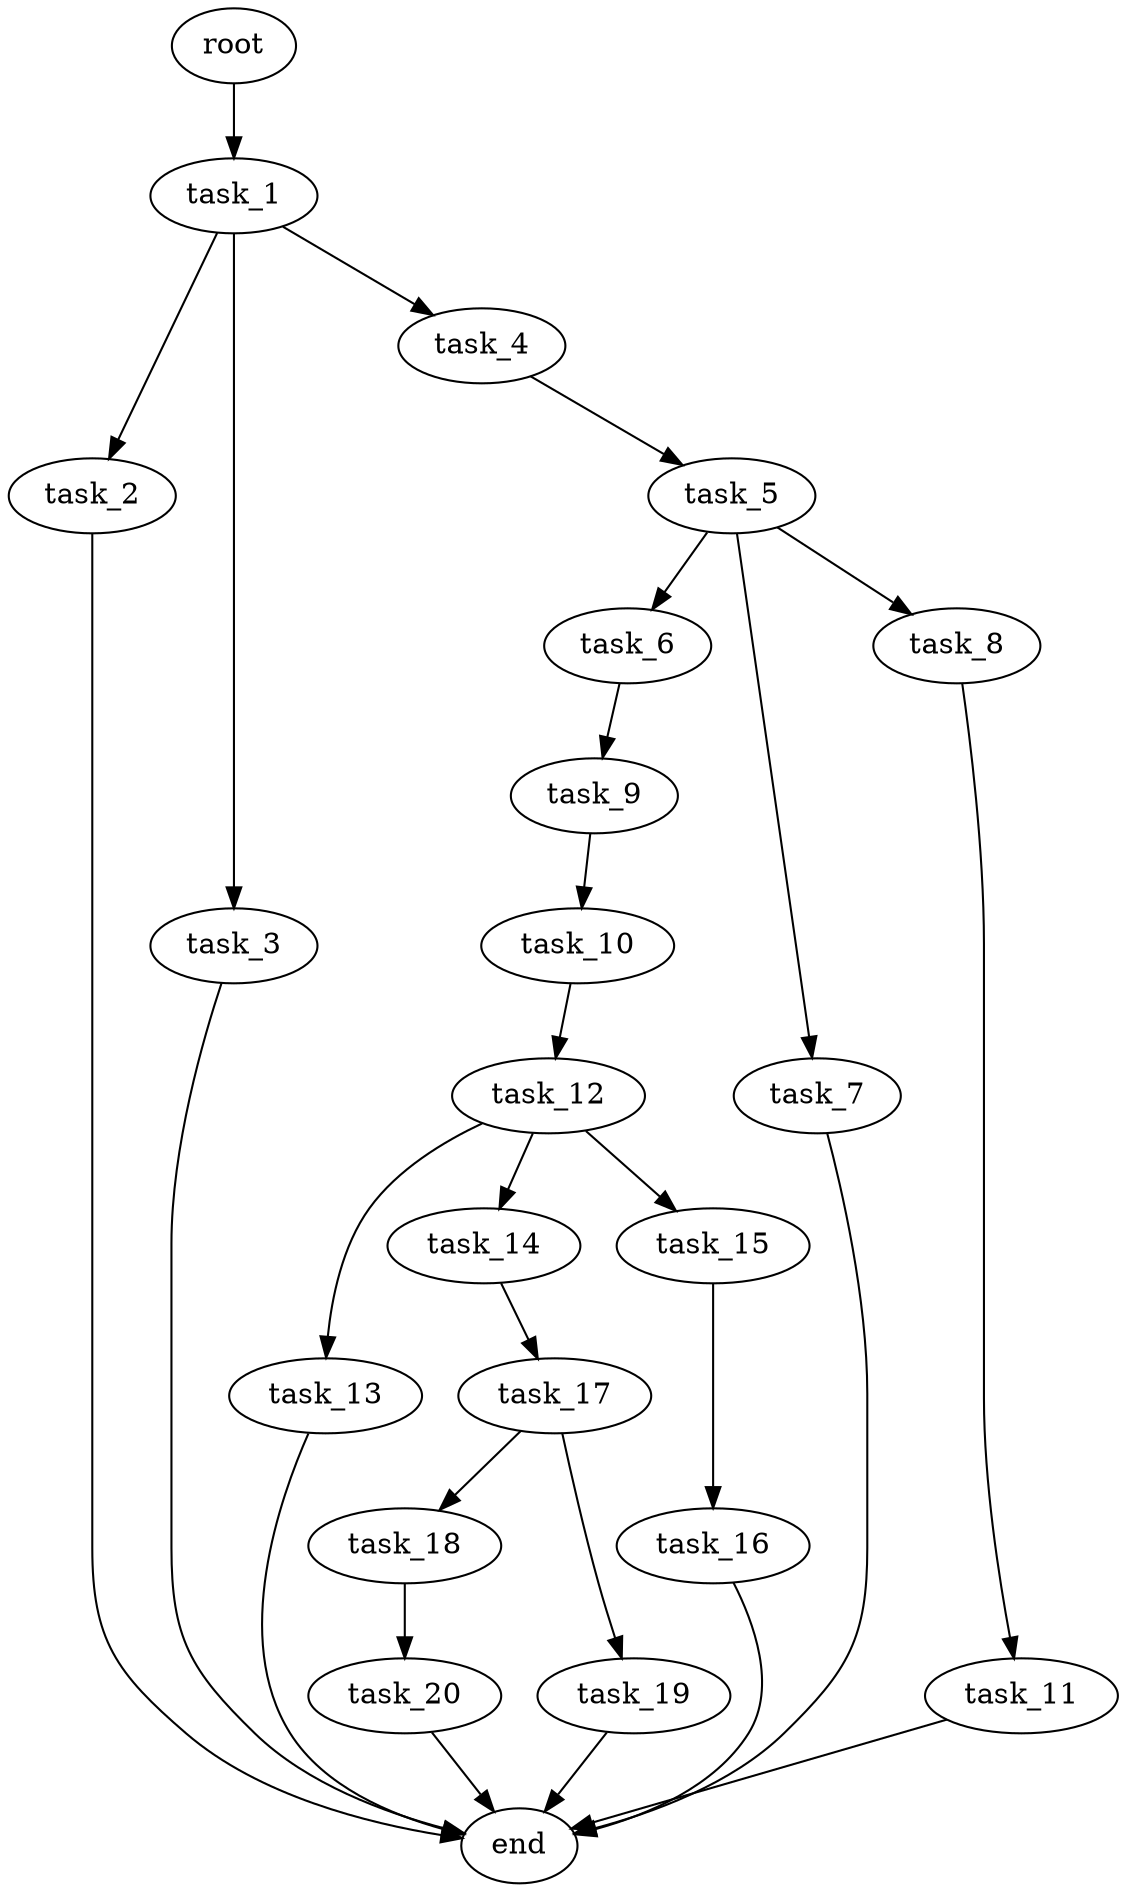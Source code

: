 digraph G {
  root [size="0.000000e+00"];
  task_1 [size="8.132035e+09"];
  task_2 [size="6.701494e+09"];
  task_3 [size="8.289761e+09"];
  task_4 [size="7.388008e+09"];
  task_5 [size="6.854459e+09"];
  task_6 [size="5.264407e+09"];
  task_7 [size="6.460602e+09"];
  task_8 [size="4.234640e+09"];
  task_9 [size="3.618919e+09"];
  task_10 [size="3.626614e+09"];
  task_11 [size="1.803449e+09"];
  task_12 [size="2.142712e+09"];
  task_13 [size="9.476735e+09"];
  task_14 [size="4.863223e+09"];
  task_15 [size="2.266204e+09"];
  task_16 [size="1.376516e+09"];
  task_17 [size="7.725737e+08"];
  task_18 [size="8.444439e+09"];
  task_19 [size="1.012306e+09"];
  task_20 [size="7.708976e+09"];
  end [size="0.000000e+00"];

  root -> task_1 [size="1.000000e-12"];
  task_1 -> task_2 [size="6.701494e+08"];
  task_1 -> task_3 [size="8.289761e+08"];
  task_1 -> task_4 [size="7.388008e+08"];
  task_2 -> end [size="1.000000e-12"];
  task_3 -> end [size="1.000000e-12"];
  task_4 -> task_5 [size="6.854459e+08"];
  task_5 -> task_6 [size="5.264407e+08"];
  task_5 -> task_7 [size="6.460602e+08"];
  task_5 -> task_8 [size="4.234640e+08"];
  task_6 -> task_9 [size="3.618919e+08"];
  task_7 -> end [size="1.000000e-12"];
  task_8 -> task_11 [size="1.803449e+08"];
  task_9 -> task_10 [size="3.626614e+08"];
  task_10 -> task_12 [size="2.142712e+08"];
  task_11 -> end [size="1.000000e-12"];
  task_12 -> task_13 [size="9.476735e+08"];
  task_12 -> task_14 [size="4.863223e+08"];
  task_12 -> task_15 [size="2.266204e+08"];
  task_13 -> end [size="1.000000e-12"];
  task_14 -> task_17 [size="7.725737e+07"];
  task_15 -> task_16 [size="1.376516e+08"];
  task_16 -> end [size="1.000000e-12"];
  task_17 -> task_18 [size="8.444439e+08"];
  task_17 -> task_19 [size="1.012306e+08"];
  task_18 -> task_20 [size="7.708976e+08"];
  task_19 -> end [size="1.000000e-12"];
  task_20 -> end [size="1.000000e-12"];
}
